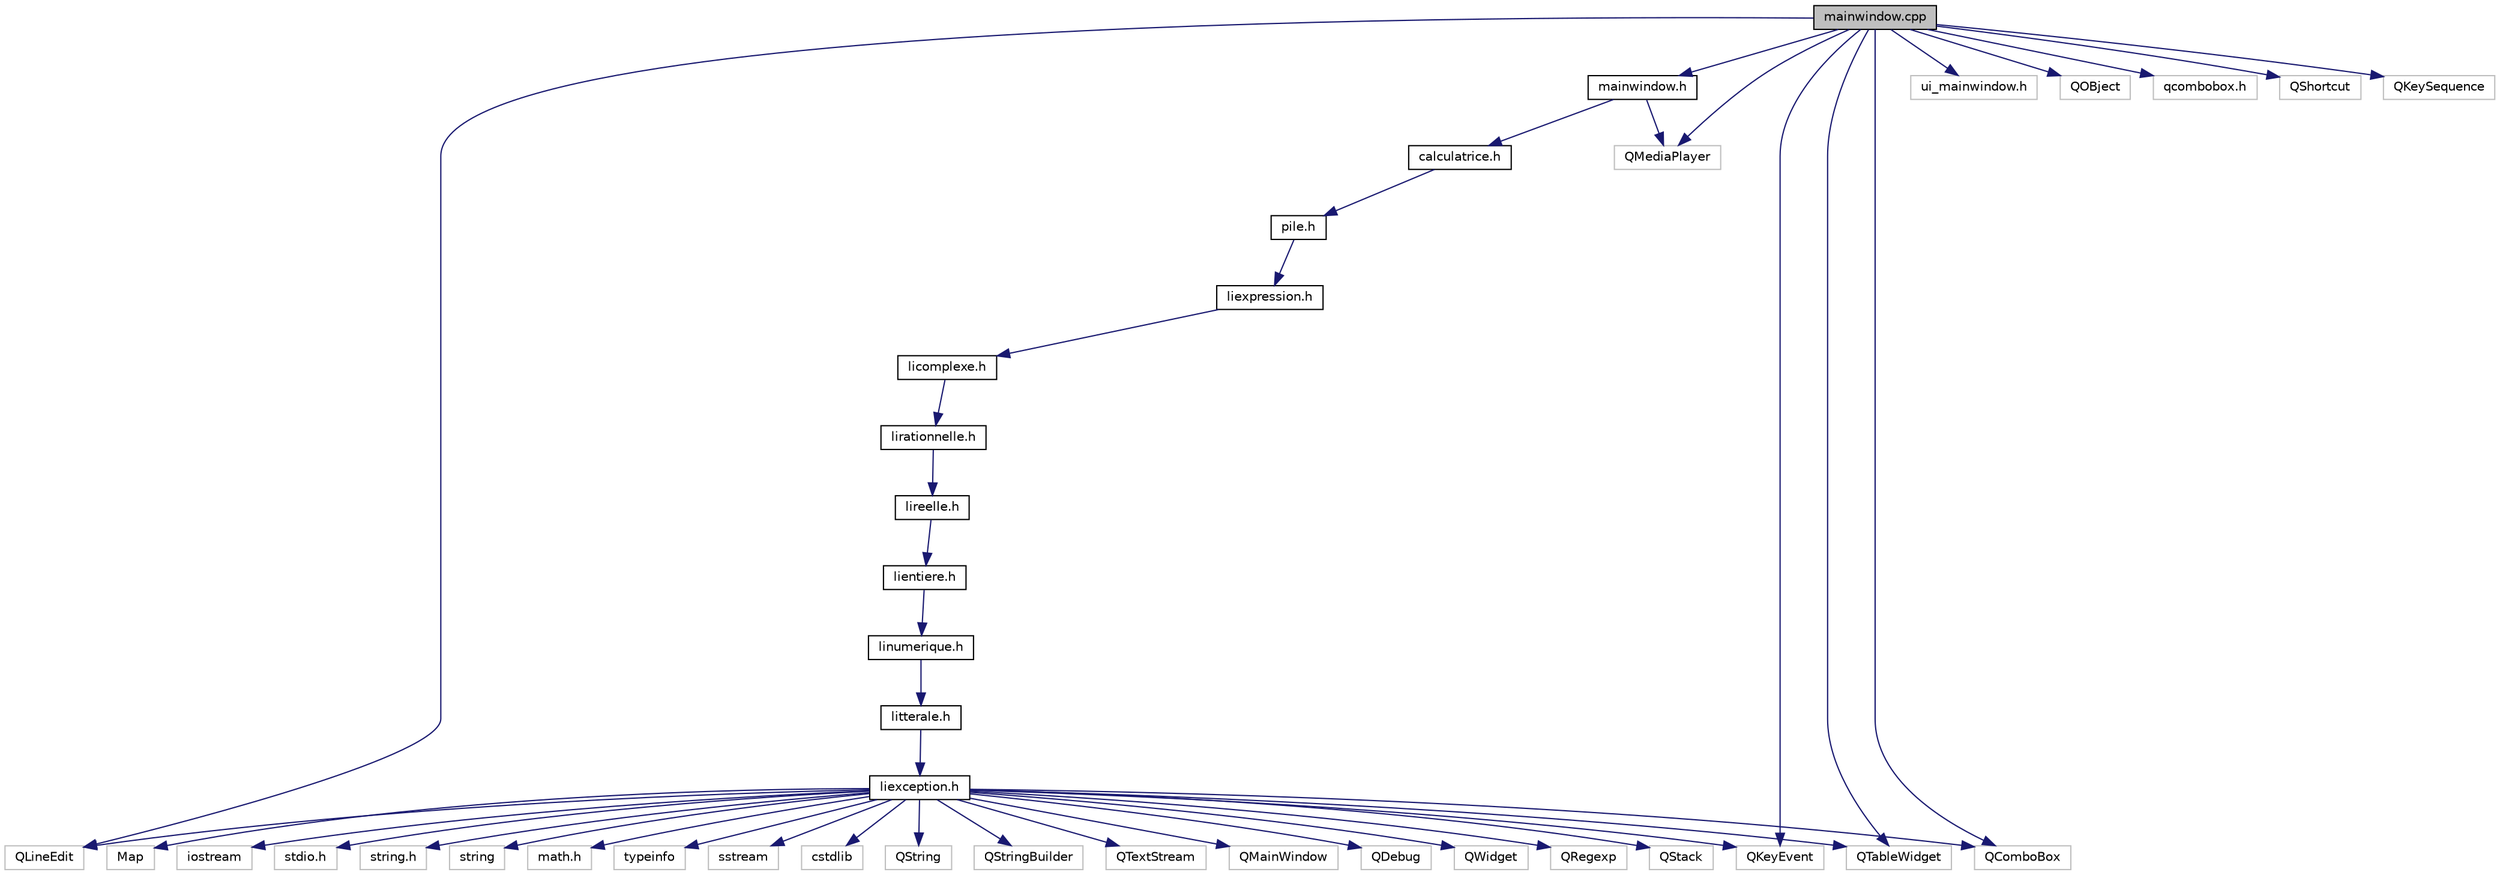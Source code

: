 digraph "mainwindow.cpp"
{
  edge [fontname="Helvetica",fontsize="10",labelfontname="Helvetica",labelfontsize="10"];
  node [fontname="Helvetica",fontsize="10",shape=record];
  Node1 [label="mainwindow.cpp",height=0.2,width=0.4,color="black", fillcolor="grey75", style="filled", fontcolor="black"];
  Node1 -> Node2 [color="midnightblue",fontsize="10",style="solid",fontname="Helvetica"];
  Node2 [label="mainwindow.h",height=0.2,width=0.4,color="black", fillcolor="white", style="filled",URL="$mainwindow_8h.html",tooltip="file where the class MainWindow is defined "];
  Node2 -> Node3 [color="midnightblue",fontsize="10",style="solid",fontname="Helvetica"];
  Node3 [label="calculatrice.h",height=0.2,width=0.4,color="black", fillcolor="white", style="filled",URL="$calculatrice_8h.html",tooltip="file where the class Calculatrice is defined "];
  Node3 -> Node4 [color="midnightblue",fontsize="10",style="solid",fontname="Helvetica"];
  Node4 [label="pile.h",height=0.2,width=0.4,color="black", fillcolor="white", style="filled",URL="$pile_8h.html",tooltip="file where the classes Pile and Memento are defined "];
  Node4 -> Node5 [color="midnightblue",fontsize="10",style="solid",fontname="Helvetica"];
  Node5 [label="liexpression.h",height=0.2,width=0.4,color="black", fillcolor="white", style="filled",URL="$liexpression_8h.html",tooltip="file where the class LiExpression is defined "];
  Node5 -> Node6 [color="midnightblue",fontsize="10",style="solid",fontname="Helvetica"];
  Node6 [label="licomplexe.h",height=0.2,width=0.4,color="black", fillcolor="white", style="filled",URL="$licomplexe_8h.html",tooltip="file where the class LiComplexe is defined "];
  Node6 -> Node7 [color="midnightblue",fontsize="10",style="solid",fontname="Helvetica"];
  Node7 [label="lirationnelle.h",height=0.2,width=0.4,color="black", fillcolor="white", style="filled",URL="$lirationnelle_8h.html",tooltip="file where the class LiRationnelle is defined "];
  Node7 -> Node8 [color="midnightblue",fontsize="10",style="solid",fontname="Helvetica"];
  Node8 [label="lireelle.h",height=0.2,width=0.4,color="black", fillcolor="white", style="filled",URL="$lireelle_8h.html",tooltip="file where the class LiRationnelle is defined "];
  Node8 -> Node9 [color="midnightblue",fontsize="10",style="solid",fontname="Helvetica"];
  Node9 [label="lientiere.h",height=0.2,width=0.4,color="black", fillcolor="white", style="filled",URL="$lientiere_8h.html",tooltip="file where the class LiEntiere is defined "];
  Node9 -> Node10 [color="midnightblue",fontsize="10",style="solid",fontname="Helvetica"];
  Node10 [label="linumerique.h",height=0.2,width=0.4,color="black", fillcolor="white", style="filled",URL="$linumerique_8h.html",tooltip="file where the class LiNumerique is defined "];
  Node10 -> Node11 [color="midnightblue",fontsize="10",style="solid",fontname="Helvetica"];
  Node11 [label="litterale.h",height=0.2,width=0.4,color="black", fillcolor="white", style="filled",URL="$litterale_8h.html",tooltip="file all the methods of the different Litterale class are defined "];
  Node11 -> Node12 [color="midnightblue",fontsize="10",style="solid",fontname="Helvetica"];
  Node12 [label="liexception.h",height=0.2,width=0.4,color="black", fillcolor="white", style="filled",URL="$liexception_8h.html",tooltip="file where the class managing the exception is defined "];
  Node12 -> Node13 [color="midnightblue",fontsize="10",style="solid",fontname="Helvetica"];
  Node13 [label="iostream",height=0.2,width=0.4,color="grey75", fillcolor="white", style="filled"];
  Node12 -> Node14 [color="midnightblue",fontsize="10",style="solid",fontname="Helvetica"];
  Node14 [label="stdio.h",height=0.2,width=0.4,color="grey75", fillcolor="white", style="filled"];
  Node12 -> Node15 [color="midnightblue",fontsize="10",style="solid",fontname="Helvetica"];
  Node15 [label="string.h",height=0.2,width=0.4,color="grey75", fillcolor="white", style="filled"];
  Node12 -> Node16 [color="midnightblue",fontsize="10",style="solid",fontname="Helvetica"];
  Node16 [label="string",height=0.2,width=0.4,color="grey75", fillcolor="white", style="filled"];
  Node12 -> Node17 [color="midnightblue",fontsize="10",style="solid",fontname="Helvetica"];
  Node17 [label="math.h",height=0.2,width=0.4,color="grey75", fillcolor="white", style="filled"];
  Node12 -> Node18 [color="midnightblue",fontsize="10",style="solid",fontname="Helvetica"];
  Node18 [label="typeinfo",height=0.2,width=0.4,color="grey75", fillcolor="white", style="filled"];
  Node12 -> Node19 [color="midnightblue",fontsize="10",style="solid",fontname="Helvetica"];
  Node19 [label="sstream",height=0.2,width=0.4,color="grey75", fillcolor="white", style="filled"];
  Node12 -> Node20 [color="midnightblue",fontsize="10",style="solid",fontname="Helvetica"];
  Node20 [label="cstdlib",height=0.2,width=0.4,color="grey75", fillcolor="white", style="filled"];
  Node12 -> Node21 [color="midnightblue",fontsize="10",style="solid",fontname="Helvetica"];
  Node21 [label="QString",height=0.2,width=0.4,color="grey75", fillcolor="white", style="filled"];
  Node12 -> Node22 [color="midnightblue",fontsize="10",style="solid",fontname="Helvetica"];
  Node22 [label="QStringBuilder",height=0.2,width=0.4,color="grey75", fillcolor="white", style="filled"];
  Node12 -> Node23 [color="midnightblue",fontsize="10",style="solid",fontname="Helvetica"];
  Node23 [label="QTextStream",height=0.2,width=0.4,color="grey75", fillcolor="white", style="filled"];
  Node12 -> Node24 [color="midnightblue",fontsize="10",style="solid",fontname="Helvetica"];
  Node24 [label="QMainWindow",height=0.2,width=0.4,color="grey75", fillcolor="white", style="filled"];
  Node12 -> Node25 [color="midnightblue",fontsize="10",style="solid",fontname="Helvetica"];
  Node25 [label="QDebug",height=0.2,width=0.4,color="grey75", fillcolor="white", style="filled"];
  Node12 -> Node26 [color="midnightblue",fontsize="10",style="solid",fontname="Helvetica"];
  Node26 [label="QWidget",height=0.2,width=0.4,color="grey75", fillcolor="white", style="filled"];
  Node12 -> Node27 [color="midnightblue",fontsize="10",style="solid",fontname="Helvetica"];
  Node27 [label="QLineEdit",height=0.2,width=0.4,color="grey75", fillcolor="white", style="filled"];
  Node12 -> Node28 [color="midnightblue",fontsize="10",style="solid",fontname="Helvetica"];
  Node28 [label="QKeyEvent",height=0.2,width=0.4,color="grey75", fillcolor="white", style="filled"];
  Node12 -> Node29 [color="midnightblue",fontsize="10",style="solid",fontname="Helvetica"];
  Node29 [label="QTableWidget",height=0.2,width=0.4,color="grey75", fillcolor="white", style="filled"];
  Node12 -> Node30 [color="midnightblue",fontsize="10",style="solid",fontname="Helvetica"];
  Node30 [label="QRegexp",height=0.2,width=0.4,color="grey75", fillcolor="white", style="filled"];
  Node12 -> Node31 [color="midnightblue",fontsize="10",style="solid",fontname="Helvetica"];
  Node31 [label="QStack",height=0.2,width=0.4,color="grey75", fillcolor="white", style="filled"];
  Node12 -> Node32 [color="midnightblue",fontsize="10",style="solid",fontname="Helvetica"];
  Node32 [label="Map",height=0.2,width=0.4,color="grey75", fillcolor="white", style="filled"];
  Node12 -> Node33 [color="midnightblue",fontsize="10",style="solid",fontname="Helvetica"];
  Node33 [label="QComboBox",height=0.2,width=0.4,color="grey75", fillcolor="white", style="filled"];
  Node2 -> Node34 [color="midnightblue",fontsize="10",style="solid",fontname="Helvetica"];
  Node34 [label="QMediaPlayer",height=0.2,width=0.4,color="grey75", fillcolor="white", style="filled"];
  Node1 -> Node35 [color="midnightblue",fontsize="10",style="solid",fontname="Helvetica"];
  Node35 [label="ui_mainwindow.h",height=0.2,width=0.4,color="grey75", fillcolor="white", style="filled"];
  Node1 -> Node27 [color="midnightblue",fontsize="10",style="solid",fontname="Helvetica"];
  Node1 -> Node29 [color="midnightblue",fontsize="10",style="solid",fontname="Helvetica"];
  Node1 -> Node28 [color="midnightblue",fontsize="10",style="solid",fontname="Helvetica"];
  Node1 -> Node36 [color="midnightblue",fontsize="10",style="solid",fontname="Helvetica"];
  Node36 [label="QOBject",height=0.2,width=0.4,color="grey75", fillcolor="white", style="filled"];
  Node1 -> Node34 [color="midnightblue",fontsize="10",style="solid",fontname="Helvetica"];
  Node1 -> Node33 [color="midnightblue",fontsize="10",style="solid",fontname="Helvetica"];
  Node1 -> Node37 [color="midnightblue",fontsize="10",style="solid",fontname="Helvetica"];
  Node37 [label="qcombobox.h",height=0.2,width=0.4,color="grey75", fillcolor="white", style="filled"];
  Node1 -> Node38 [color="midnightblue",fontsize="10",style="solid",fontname="Helvetica"];
  Node38 [label="QShortcut",height=0.2,width=0.4,color="grey75", fillcolor="white", style="filled"];
  Node1 -> Node39 [color="midnightblue",fontsize="10",style="solid",fontname="Helvetica"];
  Node39 [label="QKeySequence",height=0.2,width=0.4,color="grey75", fillcolor="white", style="filled"];
}
